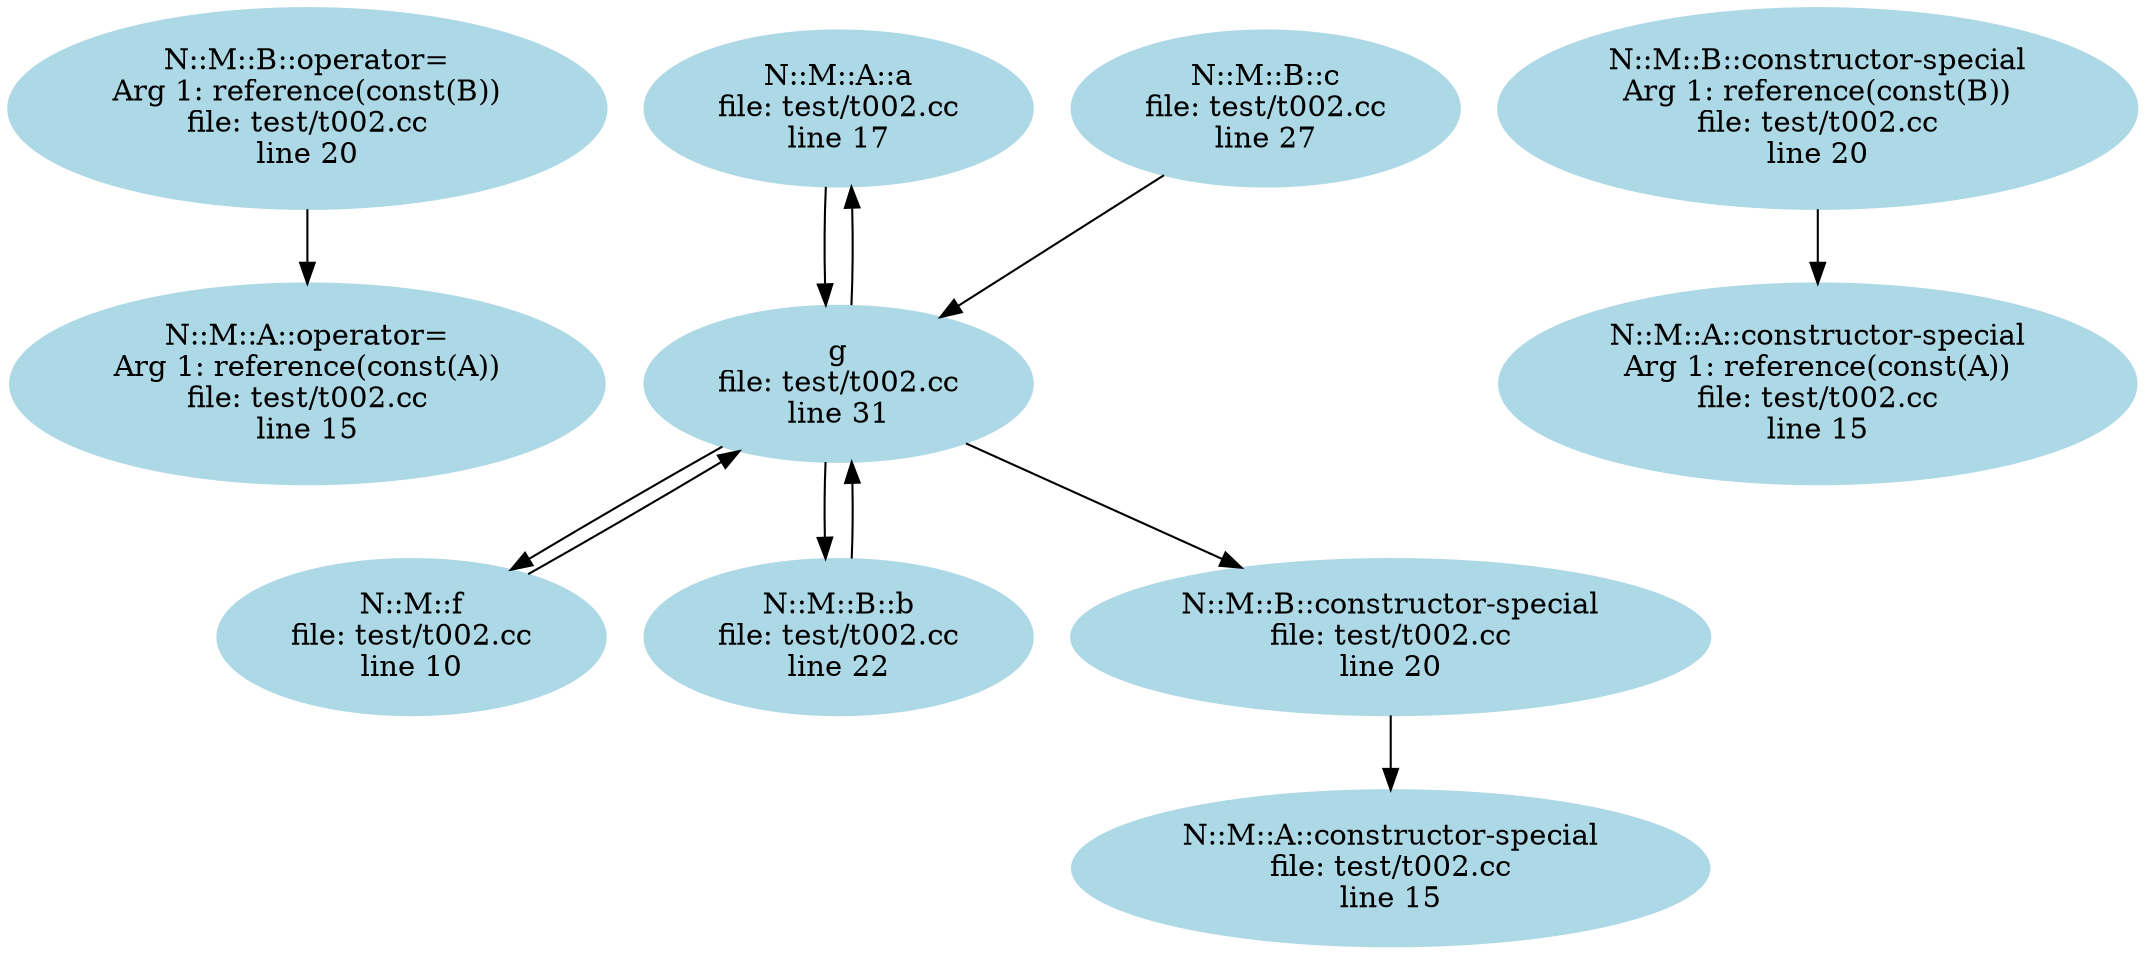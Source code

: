 digraph "CFG" {
    node [ color = "lightblue", style = filled ];
    edge [ arrowtail=odot ];
    "7" [pos="127,-150", label="N::M::A::operator=\nArg 1: reference(const(A))\nfile: test/t002.cc\nline 15"];
    "6" [pos="127,0", label="N::M::B::operator=\nArg 1: reference(const(B))\nfile: test/t002.cc\nline 20"];
    "6" -> "7";
    "3" [pos="345,-300", label="N::M::A::a\nfile: test/t002.cc\nline 17"];
    "3" -> "1";
    "4" [pos="527,-300", label="N::M::f\nfile: test/t002.cc\nline 10"];
    "4" -> "1";
    "2" [pos="709,-300", label="N::M::B::b\nfile: test/t002.cc\nline 22"];
    "2" -> "1";
    "10" [pos="936,-450", label="N::M::A::constructor-special\nfile: test/t002.cc\nline 15"];
    "5" [pos="936,-300", label="N::M::B::constructor-special\nfile: test/t002.cc\nline 20"];
    "5" -> "10";
    "1" [pos="663,-150", label="g\nfile: test/t002.cc\nline 31"];
    "1" -> "3";
    "1" -> "4";
    "1" -> "2";
    "1" -> "5";
    "0" [pos="663,0", label="N::M::B::c\nfile: test/t002.cc\nline 27"];
    "0" -> "1";
    "9" [pos="1208,-150", label="N::M::A::constructor-special\nArg 1: reference(const(A))\nfile: test/t002.cc\nline 15"];
    "8" [pos="1208,0", label="N::M::B::constructor-special\nArg 1: reference(const(B))\nfile: test/t002.cc\nline 20"];
    "8" -> "9";
}
